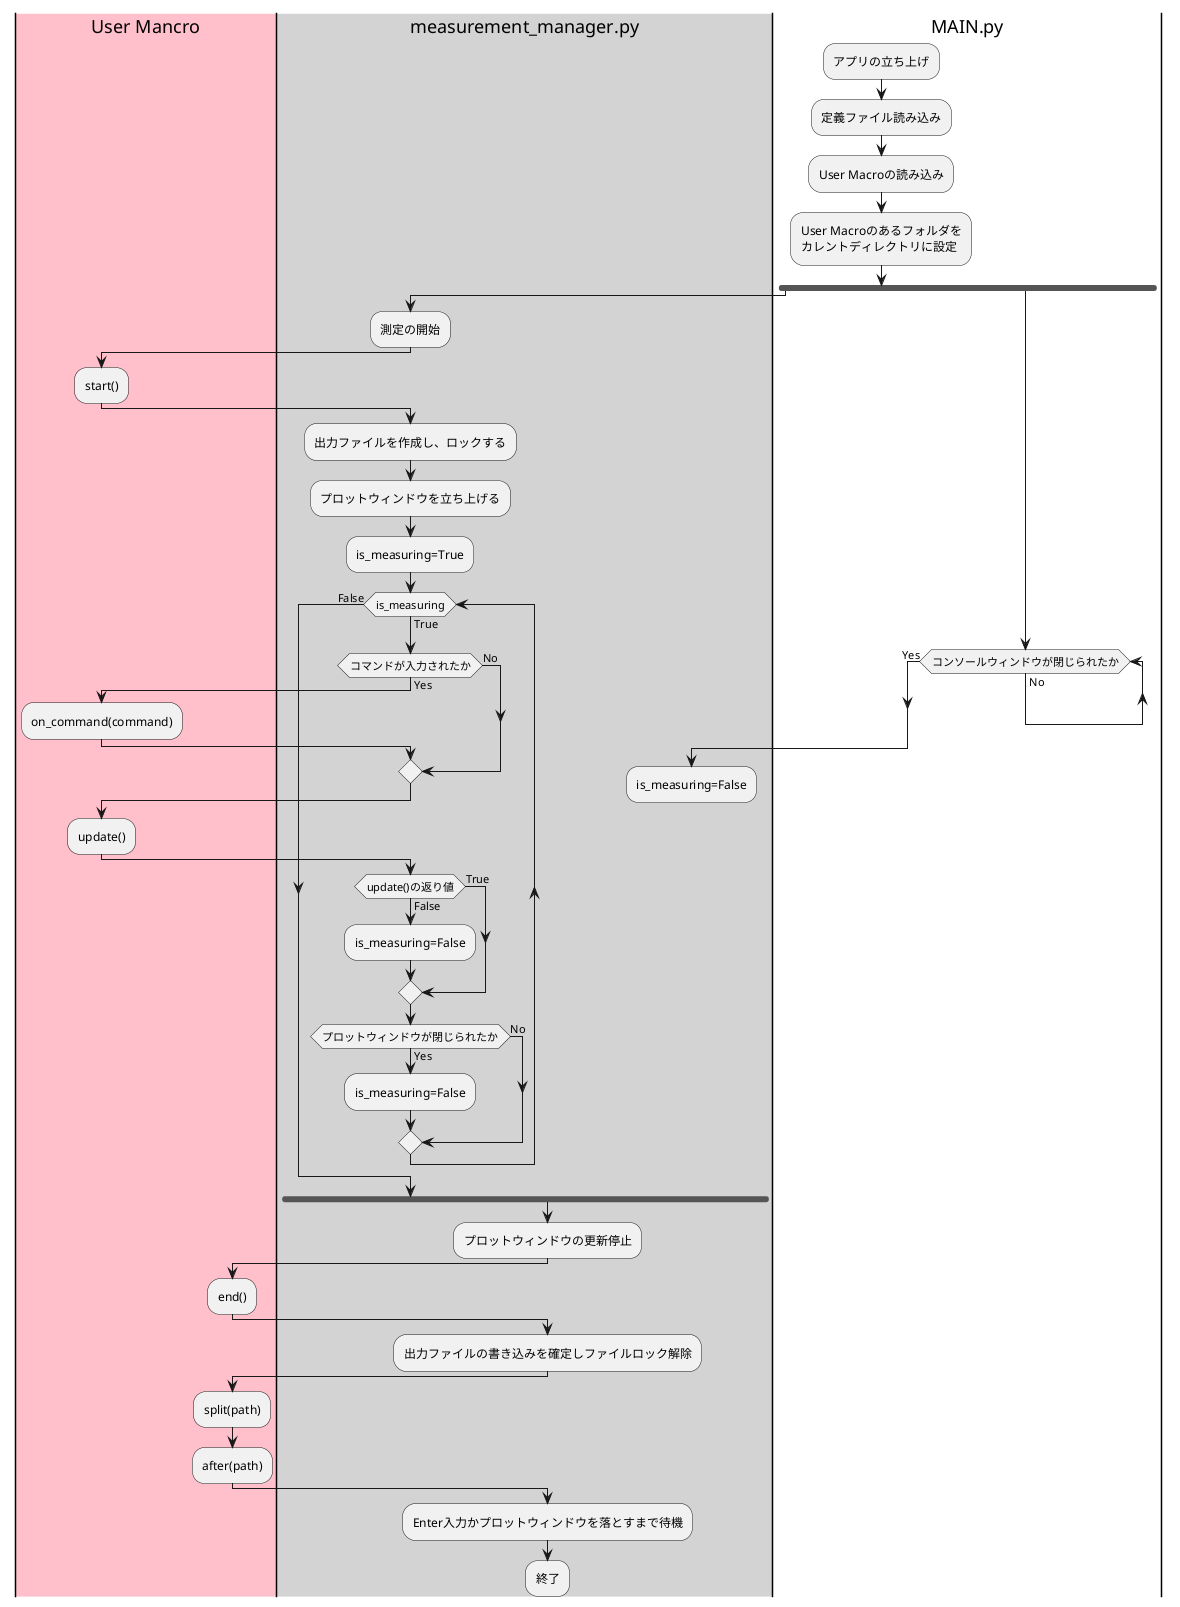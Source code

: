 @startuml



|#pink|User Mancro|
|#lightgray|measurement_manager.py|
|MAIN.py|


:アプリの立ち上げ;

:定義ファイル読み込み;
:User Macroの読み込み;
:User Macroのあるフォルダを
カレントディレクトリに設定;

fork


|measurement_manager.py|
:測定の開始;

|User Mancro|
:start();

|measurement_manager.py|
:出力ファイルを作成し、ロックする;
:プロットウィンドウを立ち上げる;


:is_measuring=True;

while (is_measuring) is (True)


if (コマンドが入力されたか) is (Yes) then
    |User Mancro|
    :on_command(command);
else (No)

endif

|User Mancro|
:update();
|measurement_manager.py|

if (update()の返り値) is (True) then

else (False)
:is_measuring=False;
endif

if (プロットウィンドウが閉じられたか) is (Yes) then
:is_measuring=False;
else (No)
endif


endwhile (False)


fork again

    |MAIN.py|
    while (コンソールウィンドウが閉じられたか) is (No) 
    
    endwhile (Yes)
    |measurement_manager.py|
    :is_measuring=False;
    -[hidden]->
    
     
endfork

:プロットウィンドウの更新停止;

|User Mancro|
:end();
|measurement_manager.py|

:出力ファイルの書き込みを確定しファイルロック解除;

|User Mancro|
:split(path);
|measurement_manager.py|

|User Mancro|
:after(path);
|measurement_manager.py|


:Enter入力かプロットウィンドウを落とすまで待機;
:終了;

@enduml